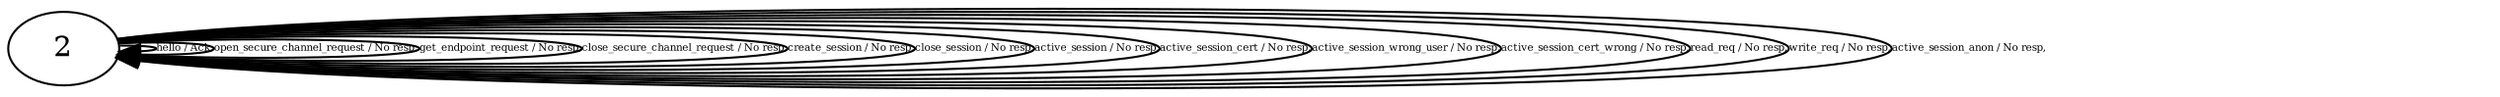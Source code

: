 digraph "Automata" { 
	 "2" [shape=ellipse,style=filled,fillcolor=white,URL="2"];
	 "2"->"2" [fontsize=5,label="hello / Ack,",URL="t28"];
	 "2"->"2" [fontsize=5,label="open_secure_channel_request / No resp,",URL="t29"];
	 "2"->"2" [fontsize=5,label="get_endpoint_request / No resp,",URL="t31"];
	 "2"->"2" [fontsize=5,label="close_secure_channel_request / No resp,",URL="t32"];
	 "2"->"2" [fontsize=5,label="create_session / No resp,",URL="t33"];
	 "2"->"2" [fontsize=5,label="close_session / No resp,",URL="t34"];
	 "2"->"2" [fontsize=5,label="active_session / No resp,",URL="t35"];
	 "2"->"2" [fontsize=5,label="active_session_cert / No resp,",URL="t36"];
	 "2"->"2" [fontsize=5,label="active_session_wrong_user / No resp,",URL="t37"];
	 "2"->"2" [fontsize=5,label="active_session_cert_wrong / No resp,",URL="t38"];
	 "2"->"2" [fontsize=5,label="read_req / No resp,",URL="t39"];
	 "2"->"2" [fontsize=5,label="write_req / No resp,",URL="t40"];
	 "2"->"2" [fontsize=5,label="active_session_anon / No resp,",URL="t41"];
}

